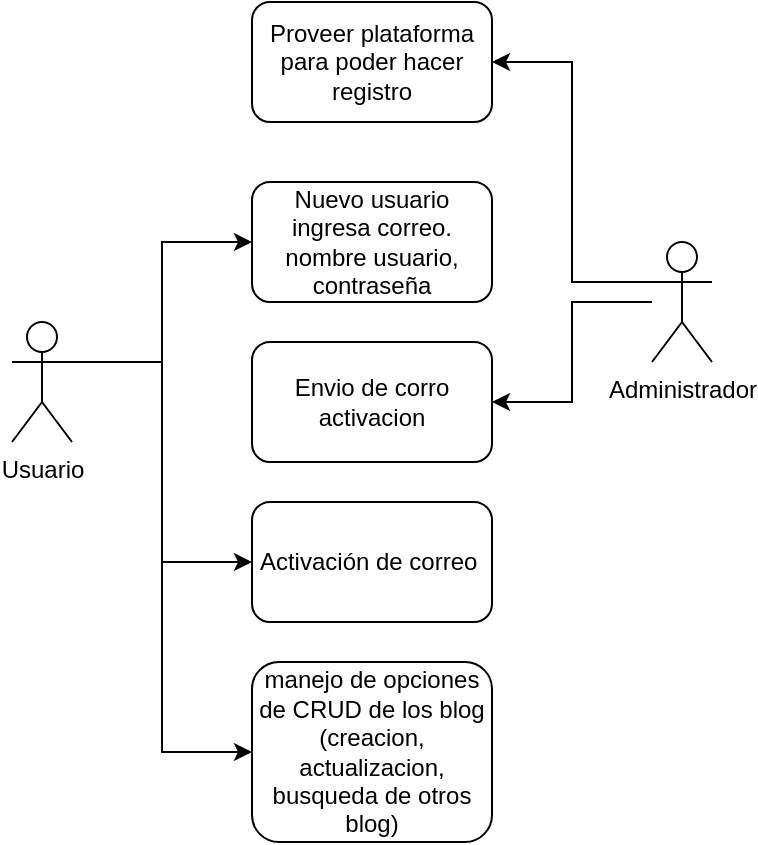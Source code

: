 <mxfile version="13.11.0" type="github">
  <diagram id="OkqVS_xGyMmYPCMDo9rC" name="Page-1">
    <mxGraphModel dx="418" dy="797" grid="1" gridSize="10" guides="1" tooltips="1" connect="1" arrows="1" fold="1" page="1" pageScale="1" pageWidth="827" pageHeight="1169" math="0" shadow="0">
      <root>
        <mxCell id="0" />
        <mxCell id="1" parent="0" />
        <mxCell id="8QWmst8LF8h4_wFS4G-b-6" style="edgeStyle=orthogonalEdgeStyle;rounded=0;orthogonalLoop=1;jettySize=auto;html=1;exitX=1;exitY=0.333;exitDx=0;exitDy=0;exitPerimeter=0;entryX=0;entryY=0.5;entryDx=0;entryDy=0;" edge="1" parent="1" source="8QWmst8LF8h4_wFS4G-b-1" target="8QWmst8LF8h4_wFS4G-b-4">
          <mxGeometry relative="1" as="geometry" />
        </mxCell>
        <mxCell id="8QWmst8LF8h4_wFS4G-b-10" style="edgeStyle=orthogonalEdgeStyle;rounded=0;orthogonalLoop=1;jettySize=auto;html=1;exitX=1;exitY=0.333;exitDx=0;exitDy=0;exitPerimeter=0;entryX=0;entryY=0.5;entryDx=0;entryDy=0;" edge="1" parent="1" source="8QWmst8LF8h4_wFS4G-b-1" target="8QWmst8LF8h4_wFS4G-b-9">
          <mxGeometry relative="1" as="geometry">
            <mxPoint x="130" y="400" as="targetPoint" />
          </mxGeometry>
        </mxCell>
        <mxCell id="8QWmst8LF8h4_wFS4G-b-16" style="edgeStyle=orthogonalEdgeStyle;rounded=0;orthogonalLoop=1;jettySize=auto;html=1;exitX=1;exitY=0.333;exitDx=0;exitDy=0;exitPerimeter=0;entryX=0;entryY=0.5;entryDx=0;entryDy=0;" edge="1" parent="1" source="8QWmst8LF8h4_wFS4G-b-1" target="8QWmst8LF8h4_wFS4G-b-13">
          <mxGeometry relative="1" as="geometry" />
        </mxCell>
        <mxCell id="8QWmst8LF8h4_wFS4G-b-1" value="Usuario" style="shape=umlActor;verticalLabelPosition=bottom;verticalAlign=top;html=1;outlineConnect=0;" vertex="1" parent="1">
          <mxGeometry x="40" y="260" width="30" height="60" as="geometry" />
        </mxCell>
        <mxCell id="8QWmst8LF8h4_wFS4G-b-4" value="Nuevo usuario ingresa correo. nombre usuario, contraseña" style="rounded=1;whiteSpace=wrap;html=1;" vertex="1" parent="1">
          <mxGeometry x="160" y="190" width="120" height="60" as="geometry" />
        </mxCell>
        <mxCell id="8QWmst8LF8h4_wFS4G-b-5" value="Proveer plataforma para poder hacer registro" style="rounded=1;whiteSpace=wrap;html=1;" vertex="1" parent="1">
          <mxGeometry x="160" y="100" width="120" height="60" as="geometry" />
        </mxCell>
        <mxCell id="8QWmst8LF8h4_wFS4G-b-11" style="edgeStyle=orthogonalEdgeStyle;rounded=0;orthogonalLoop=1;jettySize=auto;html=1;" edge="1" parent="1" source="8QWmst8LF8h4_wFS4G-b-7" target="8QWmst8LF8h4_wFS4G-b-8">
          <mxGeometry relative="1" as="geometry" />
        </mxCell>
        <mxCell id="8QWmst8LF8h4_wFS4G-b-12" style="edgeStyle=orthogonalEdgeStyle;rounded=0;orthogonalLoop=1;jettySize=auto;html=1;exitX=0;exitY=0.333;exitDx=0;exitDy=0;exitPerimeter=0;entryX=1;entryY=0.5;entryDx=0;entryDy=0;" edge="1" parent="1" source="8QWmst8LF8h4_wFS4G-b-7" target="8QWmst8LF8h4_wFS4G-b-5">
          <mxGeometry relative="1" as="geometry" />
        </mxCell>
        <mxCell id="8QWmst8LF8h4_wFS4G-b-7" value="Administrador" style="shape=umlActor;verticalLabelPosition=bottom;verticalAlign=top;html=1;outlineConnect=0;" vertex="1" parent="1">
          <mxGeometry x="360" y="220" width="30" height="60" as="geometry" />
        </mxCell>
        <mxCell id="8QWmst8LF8h4_wFS4G-b-8" value="Envio de corro activacion" style="rounded=1;whiteSpace=wrap;html=1;" vertex="1" parent="1">
          <mxGeometry x="160" y="270" width="120" height="60" as="geometry" />
        </mxCell>
        <mxCell id="8QWmst8LF8h4_wFS4G-b-9" value="Activación de correo&amp;nbsp;" style="rounded=1;whiteSpace=wrap;html=1;" vertex="1" parent="1">
          <mxGeometry x="160" y="350" width="120" height="60" as="geometry" />
        </mxCell>
        <mxCell id="8QWmst8LF8h4_wFS4G-b-13" value="manejo de opciones de CRUD de los blog (creacion, actualizacion, busqueda de otros blog)" style="rounded=1;whiteSpace=wrap;html=1;" vertex="1" parent="1">
          <mxGeometry x="160" y="430" width="120" height="90" as="geometry" />
        </mxCell>
      </root>
    </mxGraphModel>
  </diagram>
</mxfile>
